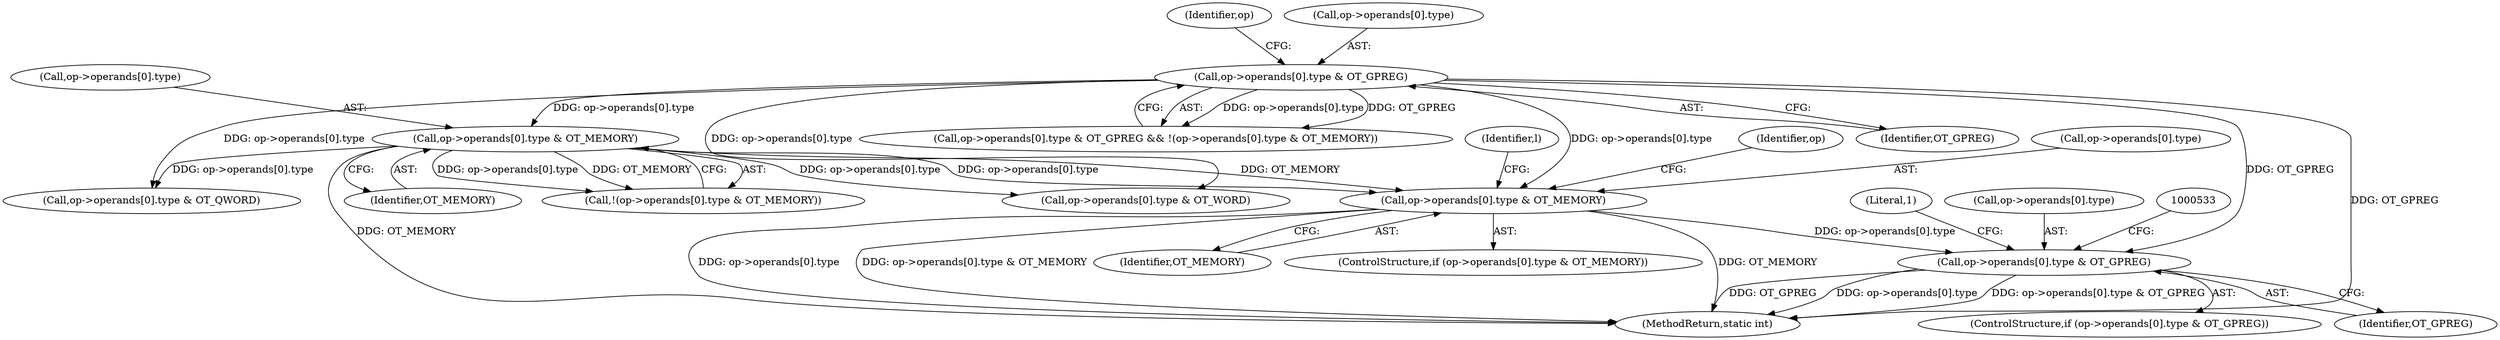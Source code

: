 digraph "0_radare2_f17bfd9f1da05f30f23a4dd05e9d2363e1406948@API" {
"1000518" [label="(Call,op->operands[0].type & OT_GPREG)"];
"1000497" [label="(Call,op->operands[0].type & OT_MEMORY)"];
"1000189" [label="(Call,op->operands[0].type & OT_GPREG)"];
"1000199" [label="(Call,op->operands[0].type & OT_MEMORY)"];
"1000517" [label="(ControlStructure,if (op->operands[0].type & OT_GPREG))"];
"1000512" [label="(Identifier,op)"];
"1000203" [label="(Identifier,op)"];
"1000189" [label="(Call,op->operands[0].type & OT_GPREG)"];
"1000505" [label="(Identifier,OT_MEMORY)"];
"1000497" [label="(Call,op->operands[0].type & OT_MEMORY)"];
"1000496" [label="(ControlStructure,if (op->operands[0].type & OT_MEMORY))"];
"1000198" [label="(Call,!(op->operands[0].type & OT_MEMORY))"];
"1000190" [label="(Call,op->operands[0].type)"];
"1000217" [label="(Call,op->operands[0].type & OT_QWORD)"];
"1000188" [label="(Call,op->operands[0].type & OT_GPREG && !(op->operands[0].type & OT_MEMORY))"];
"1000549" [label="(Literal,1)"];
"1003220" [label="(MethodReturn,static int)"];
"1000498" [label="(Call,op->operands[0].type)"];
"1000200" [label="(Call,op->operands[0].type)"];
"1003219" [label="(Identifier,l)"];
"1000519" [label="(Call,op->operands[0].type)"];
"1000287" [label="(Call,op->operands[0].type & OT_WORD)"];
"1000526" [label="(Identifier,OT_GPREG)"];
"1000518" [label="(Call,op->operands[0].type & OT_GPREG)"];
"1000199" [label="(Call,op->operands[0].type & OT_MEMORY)"];
"1000197" [label="(Identifier,OT_GPREG)"];
"1000207" [label="(Identifier,OT_MEMORY)"];
"1000518" -> "1000517"  [label="AST: "];
"1000518" -> "1000526"  [label="CFG: "];
"1000519" -> "1000518"  [label="AST: "];
"1000526" -> "1000518"  [label="AST: "];
"1000533" -> "1000518"  [label="CFG: "];
"1000549" -> "1000518"  [label="CFG: "];
"1000518" -> "1003220"  [label="DDG: op->operands[0].type"];
"1000518" -> "1003220"  [label="DDG: op->operands[0].type & OT_GPREG"];
"1000518" -> "1003220"  [label="DDG: OT_GPREG"];
"1000497" -> "1000518"  [label="DDG: op->operands[0].type"];
"1000189" -> "1000518"  [label="DDG: OT_GPREG"];
"1000497" -> "1000496"  [label="AST: "];
"1000497" -> "1000505"  [label="CFG: "];
"1000498" -> "1000497"  [label="AST: "];
"1000505" -> "1000497"  [label="AST: "];
"1000512" -> "1000497"  [label="CFG: "];
"1003219" -> "1000497"  [label="CFG: "];
"1000497" -> "1003220"  [label="DDG: op->operands[0].type"];
"1000497" -> "1003220"  [label="DDG: op->operands[0].type & OT_MEMORY"];
"1000497" -> "1003220"  [label="DDG: OT_MEMORY"];
"1000189" -> "1000497"  [label="DDG: op->operands[0].type"];
"1000199" -> "1000497"  [label="DDG: op->operands[0].type"];
"1000199" -> "1000497"  [label="DDG: OT_MEMORY"];
"1000189" -> "1000188"  [label="AST: "];
"1000189" -> "1000197"  [label="CFG: "];
"1000190" -> "1000189"  [label="AST: "];
"1000197" -> "1000189"  [label="AST: "];
"1000203" -> "1000189"  [label="CFG: "];
"1000188" -> "1000189"  [label="CFG: "];
"1000189" -> "1003220"  [label="DDG: OT_GPREG"];
"1000189" -> "1000188"  [label="DDG: op->operands[0].type"];
"1000189" -> "1000188"  [label="DDG: OT_GPREG"];
"1000189" -> "1000199"  [label="DDG: op->operands[0].type"];
"1000189" -> "1000217"  [label="DDG: op->operands[0].type"];
"1000189" -> "1000287"  [label="DDG: op->operands[0].type"];
"1000199" -> "1000198"  [label="AST: "];
"1000199" -> "1000207"  [label="CFG: "];
"1000200" -> "1000199"  [label="AST: "];
"1000207" -> "1000199"  [label="AST: "];
"1000198" -> "1000199"  [label="CFG: "];
"1000199" -> "1003220"  [label="DDG: OT_MEMORY"];
"1000199" -> "1000198"  [label="DDG: op->operands[0].type"];
"1000199" -> "1000198"  [label="DDG: OT_MEMORY"];
"1000199" -> "1000217"  [label="DDG: op->operands[0].type"];
"1000199" -> "1000287"  [label="DDG: op->operands[0].type"];
}
